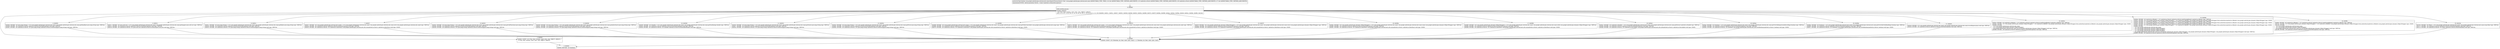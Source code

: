 digraph "CFG forcom.google.android.gms.internal.ads.zzani.dispatchTransaction(ILandroid\/os\/Parcel;Landroid\/os\/Parcel;I)Z" {
Node_0 [shape=record,label="{0\:\ 0x0000|MTH_ENTER_BLOCK\l|0x0000: SWITCH  \l  (r4 I:?[int, float, boolean, short, byte, char, OBJECT, ARRAY])\l k:[2, 3, 4, 5, 6, 7, 8, 9, 10, 11, 12, 13, 14, 15, 16, 17, 18, 19, 20, 21, 22, 23] t:[0x0005, 0x0011, 0x001c, 0x0027, 0x0032, 0x003d, 0x0048, 0x0053, 0x005e, 0x0069, 0x0074, 0x007f, 0x008a, 0x0096, 0x00a2, 0x00ae, 0x00ba, 0x00c6, 0x00ce, 0x00de, 0x00fe, 0x010e] \l}"];
Node_1 [shape=record,label="{1\:\ 0x0003|0x0003: CONST  (r0 I:?[int, float, boolean, short, byte, char, OBJECT, ARRAY]) = \l  (0 ?[int, float, boolean, short, byte, char, OBJECT, ARRAY])\l \l}"];
Node_2 [shape=record,label="{2\:\ 0x0004|0x0004: RETURN  (r0 I:boolean) \l}"];
Node_3 [shape=record,label="{3\:\ 0x0005|0x0005: INVOKE  (r0 I:java.lang.String) = (r3 I:com.google.android.gms.internal.ads.zzani) com.google.android.gms.internal.ads.zzani.getHeadline():java.lang.String type: VIRTUAL \l0x0009: INVOKE  (r6 I:android.os.Parcel) android.os.Parcel.writeNoException():void type: VIRTUAL \l0x000c: INVOKE  (r6 I:android.os.Parcel), (r0 I:java.lang.String) android.os.Parcel.writeString(java.lang.String):void type: VIRTUAL \l}"];
Node_4 [shape=record,label="{4\:\ 0x000f|0x000f: CONST  (r0 I:?[boolean, int, float, short, byte, char]) = (1 ?[boolean, int, float, short, byte, char]) \l}"];
Node_5 [shape=record,label="{5\:\ 0x0011|0x0011: INVOKE  (r0 I:java.util.List) = (r3 I:com.google.android.gms.internal.ads.zzani) com.google.android.gms.internal.ads.zzani.getImages():java.util.List type: VIRTUAL \l0x0015: INVOKE  (r6 I:android.os.Parcel) android.os.Parcel.writeNoException():void type: VIRTUAL \l0x0018: INVOKE  (r6 I:android.os.Parcel), (r0 I:java.util.List) android.os.Parcel.writeList(java.util.List):void type: VIRTUAL \l}"];
Node_6 [shape=record,label="{6\:\ 0x001c|0x001c: INVOKE  (r0 I:java.lang.String) = (r3 I:com.google.android.gms.internal.ads.zzani) com.google.android.gms.internal.ads.zzani.getBody():java.lang.String type: VIRTUAL \l0x0020: INVOKE  (r6 I:android.os.Parcel) android.os.Parcel.writeNoException():void type: VIRTUAL \l0x0023: INVOKE  (r6 I:android.os.Parcel), (r0 I:java.lang.String) android.os.Parcel.writeString(java.lang.String):void type: VIRTUAL \l}"];
Node_7 [shape=record,label="{7\:\ 0x0027|0x0027: INVOKE  (r0 I:com.google.android.gms.internal.ads.zzaeh) = (r3 I:com.google.android.gms.internal.ads.zzani) com.google.android.gms.internal.ads.zzani.zzri():com.google.android.gms.internal.ads.zzaeh type: VIRTUAL \l0x002b: INVOKE  (r6 I:android.os.Parcel) android.os.Parcel.writeNoException():void type: VIRTUAL \l0x002e: INVOKE  (r6 I:android.os.Parcel), (r0 I:android.os.IInterface) com.google.android.gms.internal.ads.zzfo.zza(android.os.Parcel, android.os.IInterface):void type: STATIC \l}"];
Node_8 [shape=record,label="{8\:\ 0x0032|0x0032: INVOKE  (r0 I:java.lang.String) = (r3 I:com.google.android.gms.internal.ads.zzani) com.google.android.gms.internal.ads.zzani.getCallToAction():java.lang.String type: VIRTUAL \l0x0036: INVOKE  (r6 I:android.os.Parcel) android.os.Parcel.writeNoException():void type: VIRTUAL \l0x0039: INVOKE  (r6 I:android.os.Parcel), (r0 I:java.lang.String) android.os.Parcel.writeString(java.lang.String):void type: VIRTUAL \l}"];
Node_9 [shape=record,label="{9\:\ 0x003d|0x003d: INVOKE  (r0 I:java.lang.String) = (r3 I:com.google.android.gms.internal.ads.zzani) com.google.android.gms.internal.ads.zzani.getAdvertiser():java.lang.String type: VIRTUAL \l0x0041: INVOKE  (r6 I:android.os.Parcel) android.os.Parcel.writeNoException():void type: VIRTUAL \l0x0044: INVOKE  (r6 I:android.os.Parcel), (r0 I:java.lang.String) android.os.Parcel.writeString(java.lang.String):void type: VIRTUAL \l}"];
Node_10 [shape=record,label="{10\:\ 0x0048|0x0048: INVOKE  (r0 I:double) = (r3 I:com.google.android.gms.internal.ads.zzani) com.google.android.gms.internal.ads.zzani.getStarRating():double type: VIRTUAL \l0x004c: INVOKE  (r6 I:android.os.Parcel) android.os.Parcel.writeNoException():void type: VIRTUAL \l0x004f: INVOKE  (r6 I:android.os.Parcel), (r0 I:double) android.os.Parcel.writeDouble(double):void type: VIRTUAL \l}"];
Node_11 [shape=record,label="{11\:\ 0x0053|0x0053: INVOKE  (r0 I:java.lang.String) = (r3 I:com.google.android.gms.internal.ads.zzani) com.google.android.gms.internal.ads.zzani.getStore():java.lang.String type: VIRTUAL \l0x0057: INVOKE  (r6 I:android.os.Parcel) android.os.Parcel.writeNoException():void type: VIRTUAL \l0x005a: INVOKE  (r6 I:android.os.Parcel), (r0 I:java.lang.String) android.os.Parcel.writeString(java.lang.String):void type: VIRTUAL \l}"];
Node_12 [shape=record,label="{12\:\ 0x005e|0x005e: INVOKE  (r0 I:java.lang.String) = (r3 I:com.google.android.gms.internal.ads.zzani) com.google.android.gms.internal.ads.zzani.getPrice():java.lang.String type: VIRTUAL \l0x0062: INVOKE  (r6 I:android.os.Parcel) android.os.Parcel.writeNoException():void type: VIRTUAL \l0x0065: INVOKE  (r6 I:android.os.Parcel), (r0 I:java.lang.String) android.os.Parcel.writeString(java.lang.String):void type: VIRTUAL \l}"];
Node_13 [shape=record,label="{13\:\ 0x0069|0x0069: INVOKE  (r0 I:com.google.android.gms.internal.ads.zzaap) = (r3 I:com.google.android.gms.internal.ads.zzani) com.google.android.gms.internal.ads.zzani.getVideoController():com.google.android.gms.internal.ads.zzaap type: VIRTUAL \l0x006d: INVOKE  (r6 I:android.os.Parcel) android.os.Parcel.writeNoException():void type: VIRTUAL \l0x0070: INVOKE  (r6 I:android.os.Parcel), (r0 I:android.os.IInterface) com.google.android.gms.internal.ads.zzfo.zza(android.os.Parcel, android.os.IInterface):void type: STATIC \l}"];
Node_14 [shape=record,label="{14\:\ 0x0074|0x0074: INVOKE  (r0 I:com.google.android.gms.internal.ads.zzadz) = (r3 I:com.google.android.gms.internal.ads.zzani) com.google.android.gms.internal.ads.zzani.zzrj():com.google.android.gms.internal.ads.zzadz type: VIRTUAL \l0x0078: INVOKE  (r6 I:android.os.Parcel) android.os.Parcel.writeNoException():void type: VIRTUAL \l0x007b: INVOKE  (r6 I:android.os.Parcel), (r0 I:android.os.IInterface) com.google.android.gms.internal.ads.zzfo.zza(android.os.Parcel, android.os.IInterface):void type: STATIC \l}"];
Node_15 [shape=record,label="{15\:\ 0x007f|0x007f: INVOKE  (r0 I:com.google.android.gms.dynamic.IObjectWrapper) = (r3 I:com.google.android.gms.internal.ads.zzani) com.google.android.gms.internal.ads.zzani.zzso():com.google.android.gms.dynamic.IObjectWrapper type: VIRTUAL \l0x0083: INVOKE  (r6 I:android.os.Parcel) android.os.Parcel.writeNoException():void type: VIRTUAL \l0x0086: INVOKE  (r6 I:android.os.Parcel), (r0 I:android.os.IInterface) com.google.android.gms.internal.ads.zzfo.zza(android.os.Parcel, android.os.IInterface):void type: STATIC \l}"];
Node_16 [shape=record,label="{16\:\ 0x008a|0x008a: INVOKE  (r0 I:com.google.android.gms.dynamic.IObjectWrapper) = (r3 I:com.google.android.gms.internal.ads.zzani) com.google.android.gms.internal.ads.zzani.zzsp():com.google.android.gms.dynamic.IObjectWrapper type: VIRTUAL \l0x008e: INVOKE  (r6 I:android.os.Parcel) android.os.Parcel.writeNoException():void type: VIRTUAL \l0x0091: INVOKE  (r6 I:android.os.Parcel), (r0 I:android.os.IInterface) com.google.android.gms.internal.ads.zzfo.zza(android.os.Parcel, android.os.IInterface):void type: STATIC \l}"];
Node_17 [shape=record,label="{17\:\ 0x0096|0x0096: INVOKE  (r0 I:com.google.android.gms.dynamic.IObjectWrapper) = (r3 I:com.google.android.gms.internal.ads.zzani) com.google.android.gms.internal.ads.zzani.zzrk():com.google.android.gms.dynamic.IObjectWrapper type: VIRTUAL \l0x009a: INVOKE  (r6 I:android.os.Parcel) android.os.Parcel.writeNoException():void type: VIRTUAL \l0x009d: INVOKE  (r6 I:android.os.Parcel), (r0 I:android.os.IInterface) com.google.android.gms.internal.ads.zzfo.zza(android.os.Parcel, android.os.IInterface):void type: STATIC \l}"];
Node_18 [shape=record,label="{18\:\ 0x00a2|0x00a2: INVOKE  (r0 I:android.os.Bundle) = (r3 I:com.google.android.gms.internal.ads.zzani) com.google.android.gms.internal.ads.zzani.getExtras():android.os.Bundle type: VIRTUAL \l0x00a6: INVOKE  (r6 I:android.os.Parcel) android.os.Parcel.writeNoException():void type: VIRTUAL \l0x00a9: INVOKE  (r6 I:android.os.Parcel), (r0 I:android.os.Parcelable) com.google.android.gms.internal.ads.zzfo.zzb(android.os.Parcel, android.os.Parcelable):void type: STATIC \l}"];
Node_19 [shape=record,label="{19\:\ 0x00ae|0x00ae: INVOKE  (r0 I:boolean) = (r3 I:com.google.android.gms.internal.ads.zzani) com.google.android.gms.internal.ads.zzani.getOverrideImpressionRecording():boolean type: VIRTUAL \l0x00b2: INVOKE  (r6 I:android.os.Parcel) android.os.Parcel.writeNoException():void type: VIRTUAL \l0x00b5: INVOKE  (r6 I:android.os.Parcel), (r0 I:boolean) com.google.android.gms.internal.ads.zzfo.writeBoolean(android.os.Parcel, boolean):void type: STATIC \l}"];
Node_20 [shape=record,label="{20\:\ 0x00ba|0x00ba: INVOKE  (r0 I:boolean) = (r3 I:com.google.android.gms.internal.ads.zzani) com.google.android.gms.internal.ads.zzani.getOverrideClickHandling():boolean type: VIRTUAL \l0x00be: INVOKE  (r6 I:android.os.Parcel) android.os.Parcel.writeNoException():void type: VIRTUAL \l0x00c1: INVOKE  (r6 I:android.os.Parcel), (r0 I:boolean) com.google.android.gms.internal.ads.zzfo.writeBoolean(android.os.Parcel, boolean):void type: STATIC \l}"];
Node_21 [shape=record,label="{21\:\ 0x00c6|0x00c6: INVOKE  (r3 I:com.google.android.gms.internal.ads.zzani) com.google.android.gms.internal.ads.zzani.recordImpression():void type: VIRTUAL \l0x00c9: INVOKE  (r6 I:android.os.Parcel) android.os.Parcel.writeNoException():void type: VIRTUAL \l}"];
Node_22 [shape=record,label="{22\:\ 0x00ce|0x00ce: INVOKE  (r0 I:android.os.IBinder) = (r5 I:android.os.Parcel) android.os.Parcel.readStrongBinder():android.os.IBinder type: VIRTUAL \l0x00d2: INVOKE  (r0 I:com.google.android.gms.dynamic.IObjectWrapper) = (r0 I:android.os.IBinder) com.google.android.gms.dynamic.IObjectWrapper.Stub.asInterface(android.os.IBinder):com.google.android.gms.dynamic.IObjectWrapper type: STATIC \l0x00d6: INVOKE  \l  (r3 I:com.google.android.gms.internal.ads.zzani)\l  (r0 I:com.google.android.gms.dynamic.IObjectWrapper)\l com.google.android.gms.internal.ads.zzani.zzt(com.google.android.gms.dynamic.IObjectWrapper):void type: VIRTUAL \l0x00d9: INVOKE  (r6 I:android.os.Parcel) android.os.Parcel.writeNoException():void type: VIRTUAL \l}"];
Node_23 [shape=record,label="{23\:\ 0x00de|0x00de: INVOKE  (r0 I:android.os.IBinder) = (r5 I:android.os.Parcel) android.os.Parcel.readStrongBinder():android.os.IBinder type: VIRTUAL \l0x00e2: INVOKE  (r0 I:com.google.android.gms.dynamic.IObjectWrapper) = (r0 I:android.os.IBinder) com.google.android.gms.dynamic.IObjectWrapper.Stub.asInterface(android.os.IBinder):com.google.android.gms.dynamic.IObjectWrapper type: STATIC \l0x00e6: INVOKE  (r1 I:android.os.IBinder) = (r5 I:android.os.Parcel) android.os.Parcel.readStrongBinder():android.os.IBinder type: VIRTUAL \l0x00ea: INVOKE  (r1 I:com.google.android.gms.dynamic.IObjectWrapper) = (r1 I:android.os.IBinder) com.google.android.gms.dynamic.IObjectWrapper.Stub.asInterface(android.os.IBinder):com.google.android.gms.dynamic.IObjectWrapper type: STATIC \l0x00ee: INVOKE  (r2 I:android.os.IBinder) = (r5 I:android.os.Parcel) android.os.Parcel.readStrongBinder():android.os.IBinder type: VIRTUAL \l0x00f2: INVOKE  (r2 I:com.google.android.gms.dynamic.IObjectWrapper) = (r2 I:android.os.IBinder) com.google.android.gms.dynamic.IObjectWrapper.Stub.asInterface(android.os.IBinder):com.google.android.gms.dynamic.IObjectWrapper type: STATIC \l0x00f6: INVOKE  \l  (r3 I:com.google.android.gms.internal.ads.zzani)\l  (r0 I:com.google.android.gms.dynamic.IObjectWrapper)\l  (r1 I:com.google.android.gms.dynamic.IObjectWrapper)\l  (r2 I:com.google.android.gms.dynamic.IObjectWrapper)\l com.google.android.gms.internal.ads.zzani.zzc(com.google.android.gms.dynamic.IObjectWrapper, com.google.android.gms.dynamic.IObjectWrapper, com.google.android.gms.dynamic.IObjectWrapper):void type: VIRTUAL \l0x00f9: INVOKE  (r6 I:android.os.Parcel) android.os.Parcel.writeNoException():void type: VIRTUAL \l}"];
Node_24 [shape=record,label="{24\:\ 0x00fe|0x00fe: INVOKE  (r0 I:android.os.IBinder) = (r5 I:android.os.Parcel) android.os.Parcel.readStrongBinder():android.os.IBinder type: VIRTUAL \l0x0102: INVOKE  (r0 I:com.google.android.gms.dynamic.IObjectWrapper) = (r0 I:android.os.IBinder) com.google.android.gms.dynamic.IObjectWrapper.Stub.asInterface(android.os.IBinder):com.google.android.gms.dynamic.IObjectWrapper type: STATIC \l0x0106: INVOKE  \l  (r3 I:com.google.android.gms.internal.ads.zzani)\l  (r0 I:com.google.android.gms.dynamic.IObjectWrapper)\l com.google.android.gms.internal.ads.zzani.zzv(com.google.android.gms.dynamic.IObjectWrapper):void type: VIRTUAL \l0x0109: INVOKE  (r6 I:android.os.Parcel) android.os.Parcel.writeNoException():void type: VIRTUAL \l}"];
Node_25 [shape=record,label="{25\:\ 0x010e|0x010e: INVOKE  (r0 I:float) = (r3 I:com.google.android.gms.internal.ads.zzani) com.google.android.gms.internal.ads.zzani.zzsq():float type: VIRTUAL \l0x0112: INVOKE  (r6 I:android.os.Parcel) android.os.Parcel.writeNoException():void type: VIRTUAL \l0x0115: INVOKE  (r6 I:android.os.Parcel), (r0 I:float) android.os.Parcel.writeFloat(float):void type: VIRTUAL \l}"];
MethodNode[shape=record,label="{protected final boolean com.google.android.gms.internal.ads.zzani.dispatchTransaction((r3 'this' I:com.google.android.gms.internal.ads.zzani A[IMMUTABLE_TYPE, THIS]), (r4 I:int A[IMMUTABLE_TYPE, METHOD_ARGUMENT]), (r5 I:android.os.Parcel A[IMMUTABLE_TYPE, METHOD_ARGUMENT]), (r6 I:android.os.Parcel A[IMMUTABLE_TYPE, METHOD_ARGUMENT]), (r7 I:int A[IMMUTABLE_TYPE, METHOD_ARGUMENT]))  | Annotation[SYSTEM, dalvik.annotation.Throws, \{value=[android.os.RemoteException]\}]\l}"];
MethodNode -> Node_0;
Node_0 -> Node_1;
Node_0 -> Node_3;
Node_0 -> Node_5;
Node_0 -> Node_6;
Node_0 -> Node_7;
Node_0 -> Node_8;
Node_0 -> Node_9;
Node_0 -> Node_10;
Node_0 -> Node_11;
Node_0 -> Node_12;
Node_0 -> Node_13;
Node_0 -> Node_14;
Node_0 -> Node_15;
Node_0 -> Node_16;
Node_0 -> Node_17;
Node_0 -> Node_18;
Node_0 -> Node_19;
Node_0 -> Node_20;
Node_0 -> Node_21;
Node_0 -> Node_22;
Node_0 -> Node_23;
Node_0 -> Node_24;
Node_0 -> Node_25;
Node_1 -> Node_2;
Node_3 -> Node_4;
Node_4 -> Node_2;
Node_5 -> Node_4;
Node_6 -> Node_4;
Node_7 -> Node_4;
Node_8 -> Node_4;
Node_9 -> Node_4;
Node_10 -> Node_4;
Node_11 -> Node_4;
Node_12 -> Node_4;
Node_13 -> Node_4;
Node_14 -> Node_4;
Node_15 -> Node_4;
Node_16 -> Node_4;
Node_17 -> Node_4;
Node_18 -> Node_4;
Node_19 -> Node_4;
Node_20 -> Node_4;
Node_21 -> Node_4;
Node_22 -> Node_4;
Node_23 -> Node_4;
Node_24 -> Node_4;
Node_25 -> Node_4;
}


